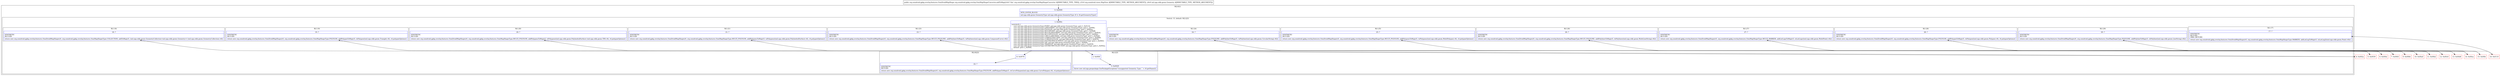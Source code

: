 digraph "CFG fororg.osmdroid.gpkg.overlay.OsmMapShapeConverter.addToMap(Lorg\/osmdroid\/views\/MapView;Lmil\/nga\/wkb\/geom\/Geometry;)Lorg\/osmdroid\/gpkg\/overlay\/features\/OsmDroidMapShape;" {
subgraph cluster_Region_301547041 {
label = "R(2:0|1)";
node [shape=record,color=blue];
Node_0 [shape=record,label="{0\:\ 0x0000|MTH_ENTER_BLOCK\l|mil.nga.wkb.geom.GeometryType mil.nga.wkb.geom.GeometryType r0 = r6.getGeometryType()\l}"];
subgraph cluster_SwitchRegion_610024315 {
label = "Switch: 13, default: R(2:2|3)";
node [shape=record,color=blue];
Node_1 [shape=record,label="{1\:\ 0x000c|switch(r0) \{\l    case mil.nga.wkb.geom.GeometryType.POINT :mil.nga.wkb.geom.GeometryType: goto L_0x0110;\l    case mil.nga.wkb.geom.GeometryType.LINESTRING :mil.nga.wkb.geom.GeometryType: goto L_0x00fe;\l    case mil.nga.wkb.geom.GeometryType.POLYGON :mil.nga.wkb.geom.GeometryType: goto L_0x00ea;\l    case mil.nga.wkb.geom.GeometryType.MULTIPOINT :mil.nga.wkb.geom.GeometryType: goto L_0x00d8;\l    case mil.nga.wkb.geom.GeometryType.MULTILINESTRING :mil.nga.wkb.geom.GeometryType: goto L_0x00c6;\l    case mil.nga.wkb.geom.GeometryType.MULTIPOLYGON :mil.nga.wkb.geom.GeometryType: goto L_0x00b2;\l    case mil.nga.wkb.geom.GeometryType.CIRCULARSTRING :mil.nga.wkb.geom.GeometryType: goto L_0x00a0;\l    case mil.nga.wkb.geom.GeometryType.COMPOUNDCURVE :mil.nga.wkb.geom.GeometryType: goto L_0x008d;\l    case mil.nga.wkb.geom.GeometryType.CURVEPOLYGON :mil.nga.wkb.geom.GeometryType: goto L_0x0078;\l    case mil.nga.wkb.geom.GeometryType.POLYHEDRALSURFACE :mil.nga.wkb.geom.GeometryType: goto L_0x0063;\l    case mil.nga.wkb.geom.GeometryType.TIN :mil.nga.wkb.geom.GeometryType: goto L_0x004e;\l    case mil.nga.wkb.geom.GeometryType.TRIANGLE :mil.nga.wkb.geom.GeometryType: goto L_0x0039;\l    case mil.nga.wkb.geom.GeometryType.GEOMETRYCOLLECTION :mil.nga.wkb.geom.GeometryType: goto L_0x002a;\l    default: goto L_0x000f;\l\}\l}"];
subgraph cluster_Region_106759666 {
label = "R(1:17)";
node [shape=record,color=blue];
Node_17 [shape=record,label="{17\:\ ?|SYNTHETIC\lRETURN\lORIG_RETURN\l|return new org.osmdroid.gpkg.overlay.features.OsmDroidMapShape(r0, org.osmdroid.gpkg.overlay.features.OsmMapShapeType.MARKER, addLatLngToMap(r5, toLatLng2((mil.nga.wkb.geom.Point) r6)))\l}"];
}
subgraph cluster_Region_1327839290 {
label = "R(1:29)";
node [shape=record,color=blue];
Node_29 [shape=record,label="{29\:\ ?|SYNTHETIC\lRETURN\l|return new org.osmdroid.gpkg.overlay.features.OsmDroidMapShape(r0, org.osmdroid.gpkg.overlay.features.OsmMapShapeType.POLYLINE, addPolylineToMap(r5, toPolyline((mil.nga.wkb.geom.LineString) r6)))\l}"];
}
subgraph cluster_Region_393551817 {
label = "R(1:28)";
node [shape=record,color=blue];
Node_28 [shape=record,label="{28\:\ ?|SYNTHETIC\lRETURN\l|return new org.osmdroid.gpkg.overlay.features.OsmDroidMapShape(r0, org.osmdroid.gpkg.overlay.features.OsmMapShapeType.POLYGON, addPolygonToMap(r5, toPolygon((mil.nga.wkb.geom.Polygon) r6), r4.polygonOptions))\l}"];
}
subgraph cluster_Region_1387751871 {
label = "R(1:27)";
node [shape=record,color=blue];
Node_27 [shape=record,label="{27\:\ ?|SYNTHETIC\lRETURN\l|return new org.osmdroid.gpkg.overlay.features.OsmDroidMapShape(r0, org.osmdroid.gpkg.overlay.features.OsmMapShapeType.MULTI_MARKER, addLatLngsToMap(r5, toLatLngs((mil.nga.wkb.geom.MultiPoint) r6)))\l}"];
}
subgraph cluster_Region_1017877646 {
label = "R(1:26)";
node [shape=record,color=blue];
Node_26 [shape=record,label="{26\:\ ?|SYNTHETIC\lRETURN\l|return new org.osmdroid.gpkg.overlay.features.OsmDroidMapShape(r0, org.osmdroid.gpkg.overlay.features.OsmMapShapeType.MULTI_POLYLINE, addPolylinesToMap(r5, toPolylines((mil.nga.wkb.geom.MultiLineString) r6)))\l}"];
}
subgraph cluster_Region_1521061833 {
label = "R(1:25)";
node [shape=record,color=blue];
Node_25 [shape=record,label="{25\:\ ?|SYNTHETIC\lRETURN\l|return new org.osmdroid.gpkg.overlay.features.OsmDroidMapShape(r0, org.osmdroid.gpkg.overlay.features.OsmMapShapeType.MULTI_POLYGON, addPolygonsToMap(r5, toPolygons((mil.nga.wkb.geom.MultiPolygon) r6), r4.polygonOptions))\l}"];
}
subgraph cluster_Region_1696421890 {
label = "R(1:24)";
node [shape=record,color=blue];
Node_24 [shape=record,label="{24\:\ ?|SYNTHETIC\lRETURN\l|return new org.osmdroid.gpkg.overlay.features.OsmDroidMapShape(r0, org.osmdroid.gpkg.overlay.features.OsmMapShapeType.POLYLINE, addPolylineToMap(r5, toPolyline((mil.nga.wkb.geom.CircularString) r6)))\l}"];
}
subgraph cluster_Region_210648975 {
label = "R(1:23)";
node [shape=record,color=blue];
Node_23 [shape=record,label="{23\:\ ?|SYNTHETIC\lRETURN\l|return new org.osmdroid.gpkg.overlay.features.OsmDroidMapShape(r0, org.osmdroid.gpkg.overlay.features.OsmMapShapeType.MULTI_POLYLINE, addPolylinesToMap(r5, toPolylines((mil.nga.wkb.geom.CompoundCurve) r6)))\l}"];
}
subgraph cluster_Region_1818350964 {
label = "R(2:8|22)";
node [shape=record,color=blue];
Node_8 [shape=record,label="{8\:\ 0x0078}"];
Node_22 [shape=record,label="{22\:\ ?|SYNTHETIC\lRETURN\l|return new org.osmdroid.gpkg.overlay.features.OsmDroidMapShape(r0, org.osmdroid.gpkg.overlay.features.OsmMapShapeType.POLYGON, addPolygonToMap(r5, toCurvePolygon((mil.nga.wkb.geom.CurvePolygon) r6), r4.polygonOptions))\l}"];
}
subgraph cluster_Region_2057361654 {
label = "R(1:21)";
node [shape=record,color=blue];
Node_21 [shape=record,label="{21\:\ ?|SYNTHETIC\lRETURN\l|return new org.osmdroid.gpkg.overlay.features.OsmDroidMapShape(r0, org.osmdroid.gpkg.overlay.features.OsmMapShapeType.MULTI_POLYGON, addPolygonsToMap(r5, toPolygons((mil.nga.wkb.geom.PolyhedralSurface) r6), r4.polygonOptions))\l}"];
}
subgraph cluster_Region_1978815208 {
label = "R(1:20)";
node [shape=record,color=blue];
Node_20 [shape=record,label="{20\:\ ?|SYNTHETIC\lRETURN\l|return new org.osmdroid.gpkg.overlay.features.OsmDroidMapShape(r0, org.osmdroid.gpkg.overlay.features.OsmMapShapeType.MULTI_POLYGON, addPolygonsToMap(r5, toPolygons((mil.nga.wkb.geom.PolyhedralSurface) (mil.nga.wkb.geom.TIN) r6), r4.polygonOptions))\l}"];
}
subgraph cluster_Region_150825374 {
label = "R(1:19)";
node [shape=record,color=blue];
Node_19 [shape=record,label="{19\:\ ?|SYNTHETIC\lRETURN\l|return new org.osmdroid.gpkg.overlay.features.OsmDroidMapShape(r0, org.osmdroid.gpkg.overlay.features.OsmMapShapeType.POLYGON, addPolygonToMap(r5, toPolygon((mil.nga.wkb.geom.Triangle) r6), r4.polygonOptions))\l}"];
}
subgraph cluster_Region_1792399232 {
label = "R(1:18)";
node [shape=record,color=blue];
Node_18 [shape=record,label="{18\:\ ?|SYNTHETIC\lRETURN\l|return new org.osmdroid.gpkg.overlay.features.OsmDroidMapShape(r0, org.osmdroid.gpkg.overlay.features.OsmMapShapeType.COLLECTION, addToMap(r5, (mil.nga.wkb.geom.GeometryCollection\<mil.nga.wkb.geom.Geometry\>) (mil.nga.wkb.geom.GeometryCollection) r6))\l}"];
}
subgraph cluster_Region_374261060 {
label = "R(2:2|3)";
node [shape=record,color=blue];
Node_2 [shape=record,label="{2\:\ 0x000f}"];
Node_3 [shape=record,label="{3\:\ 0x0029|throw new mil.nga.geopackage.GeoPackageException(\"Unsupported Geometry Type: \" + r0.getName())\l}"];
}
}
}
Node_4 [shape=record,color=red,label="{4\:\ 0x002a}"];
Node_5 [shape=record,color=red,label="{5\:\ 0x0039}"];
Node_6 [shape=record,color=red,label="{6\:\ 0x004e}"];
Node_7 [shape=record,color=red,label="{7\:\ 0x0063}"];
Node_9 [shape=record,color=red,label="{9\:\ 0x008d}"];
Node_10 [shape=record,color=red,label="{10\:\ 0x00a0}"];
Node_11 [shape=record,color=red,label="{11\:\ 0x00b2}"];
Node_12 [shape=record,color=red,label="{12\:\ 0x00c6}"];
Node_13 [shape=record,color=red,label="{13\:\ 0x00d8}"];
Node_14 [shape=record,color=red,label="{14\:\ 0x00ea}"];
Node_15 [shape=record,color=red,label="{15\:\ 0x00fe}"];
Node_16 [shape=record,color=red,label="{16\:\ 0x0110}"];
MethodNode[shape=record,label="{public org.osmdroid.gpkg.overlay.features.OsmDroidMapShape org.osmdroid.gpkg.overlay.OsmMapShapeConverter.addToMap((r4v0 'this' org.osmdroid.gpkg.overlay.OsmMapShapeConverter A[IMMUTABLE_TYPE, THIS]), (r5v0 org.osmdroid.views.MapView A[IMMUTABLE_TYPE, METHOD_ARGUMENT]), (r6v0 mil.nga.wkb.geom.Geometry A[IMMUTABLE_TYPE, METHOD_ARGUMENT])) }"];
MethodNode -> Node_0;
Node_0 -> Node_1;
Node_1 -> Node_2;
Node_1 -> Node_4;
Node_1 -> Node_5;
Node_1 -> Node_6;
Node_1 -> Node_7;
Node_1 -> Node_8;
Node_1 -> Node_9;
Node_1 -> Node_10;
Node_1 -> Node_11;
Node_1 -> Node_12;
Node_1 -> Node_13;
Node_1 -> Node_14;
Node_1 -> Node_15;
Node_1 -> Node_16;
Node_8 -> Node_22;
Node_2 -> Node_3;
Node_4 -> Node_18;
Node_5 -> Node_19;
Node_6 -> Node_20;
Node_7 -> Node_21;
Node_9 -> Node_23;
Node_10 -> Node_24;
Node_11 -> Node_25;
Node_12 -> Node_26;
Node_13 -> Node_27;
Node_14 -> Node_28;
Node_15 -> Node_29;
Node_16 -> Node_17;
}

